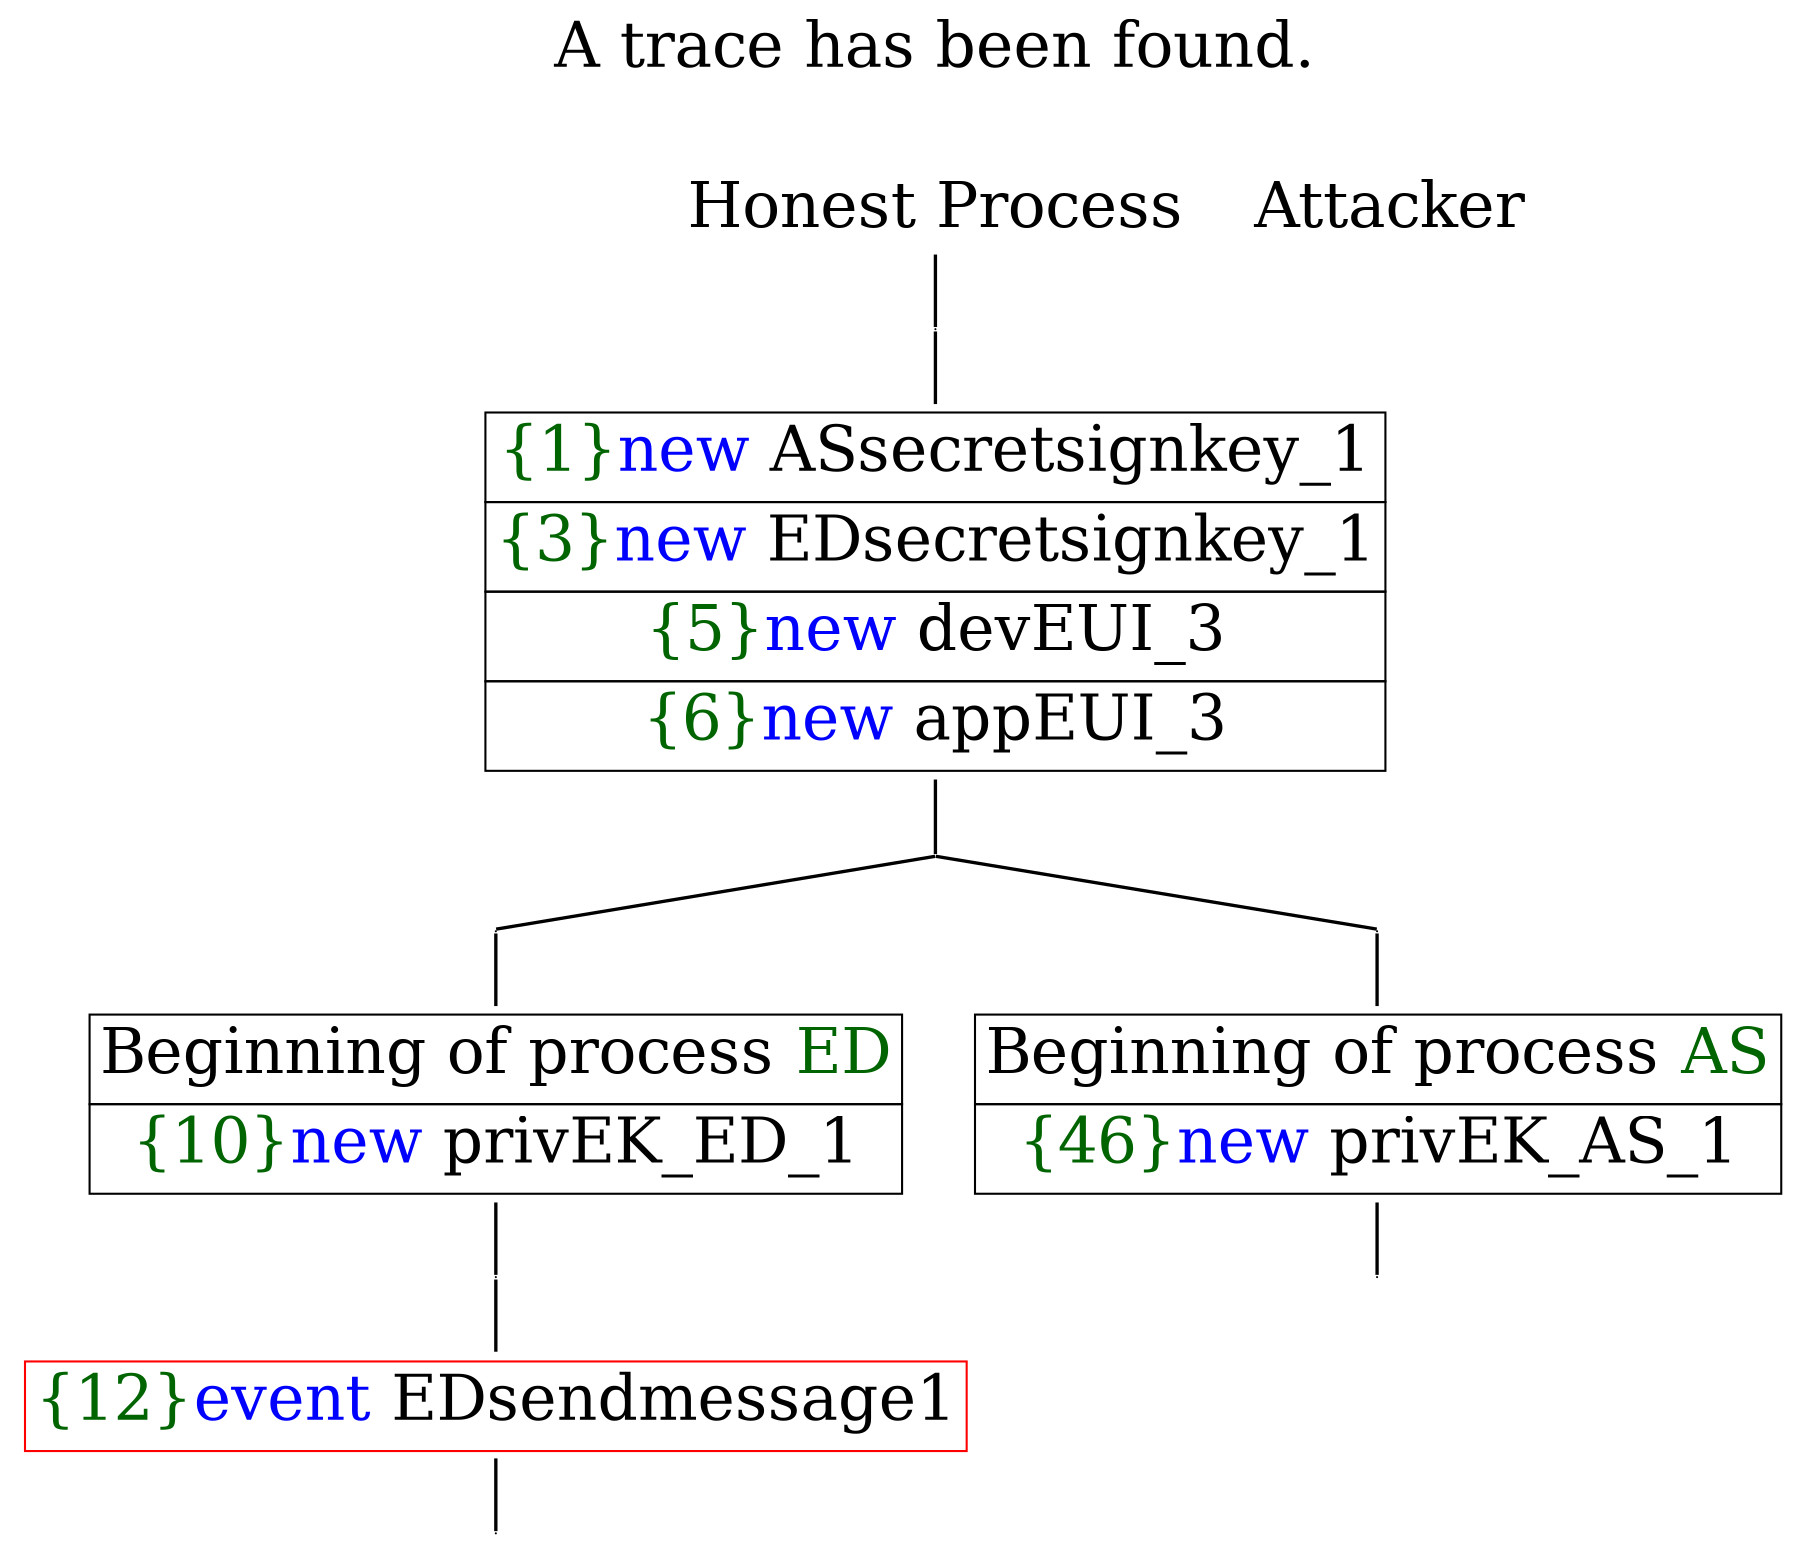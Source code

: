 digraph {
graph [ordering = out]
edge [arrowhead = none, penwidth = 1.6, fontsize = 30]
node [shape = point, width = 0, height = 0, fontsize = 30]
Trace [label = <A trace has been found.<br/>
>, shape = plaintext]
P0__0 [label = "Honest Process", shape = plaintext]
P__0 [label = "Attacker", shape = plaintext]
Trace -> P0__0 [label = "", style = invisible, weight = 100]{rank = same; P0__0 P__0}
P0__0 -> P0__1 [label = <>, weight = 100]
P0__1 -> P0__2 [label = <>, weight = 100]
P0__2 [shape = plaintext, label = <<TABLE BORDER="0" CELLBORDER="1" CELLSPACING="0" CELLPADDING="4"> <TR><TD><FONT COLOR="darkgreen">{1}</FONT><FONT COLOR="blue">new </FONT>ASsecretsignkey_1</TD></TR><TR><TD><FONT COLOR="darkgreen">{3}</FONT><FONT COLOR="blue">new </FONT>EDsecretsignkey_1</TD></TR><TR><TD><FONT COLOR="darkgreen">{5}</FONT><FONT COLOR="blue">new </FONT>devEUI_3</TD></TR><TR><TD><FONT COLOR="darkgreen">{6}</FONT><FONT COLOR="blue">new </FONT>appEUI_3</TD></TR></TABLE>>]
P0__2 -> P0__3 [label = <>, weight = 100]
/*RPar */
P0__3 -> P0_1__3 [label = <>]
P0__3 -> P0_0__3 [label = <>]
P0__3 [label = "", fixedsize = false, width = 0, height = 0, shape = none]
{rank = same; P0_0__3 P0_1__3}
P0_0__3 -> P0_0__4 [label = <>, weight = 100]
P0_0__4 [shape = plaintext, label = <<TABLE BORDER="0" CELLBORDER="1" CELLSPACING="0" CELLPADDING="4"> <TR><TD>Beginning of process <FONT COLOR="darkgreen">AS</FONT></TD></TR><TR><TD><FONT COLOR="darkgreen">{46}</FONT><FONT COLOR="blue">new </FONT>privEK_AS_1</TD></TR></TABLE>>]
P0_0__4 -> P0_0__5 [label = <>, weight = 100]
P0_1__3 -> P0_1__4 [label = <>, weight = 100]
P0_1__4 [shape = plaintext, label = <<TABLE BORDER="0" CELLBORDER="1" CELLSPACING="0" CELLPADDING="4"> <TR><TD>Beginning of process <FONT COLOR="darkgreen">ED</FONT></TD></TR><TR><TD><FONT COLOR="darkgreen">{10}</FONT><FONT COLOR="blue">new </FONT>privEK_ED_1</TD></TR></TABLE>>]
P0_1__4 -> P0_1__5 [label = <>, weight = 100]
P0_1__5 -> P0_1__6 [label = <>, weight = 100]
P0_1__6 [color = red, shape = plaintext, label = <<TABLE BORDER="0" CELLBORDER="1" CELLSPACING="0" CELLPADDING="4"> <TR><TD><FONT COLOR="darkgreen">{12}</FONT><FONT COLOR="blue">event</FONT> EDsendmessage1</TD></TR></TABLE>>]
P0_1__6 -> P0_1__7 [label = <>, weight = 100]
}